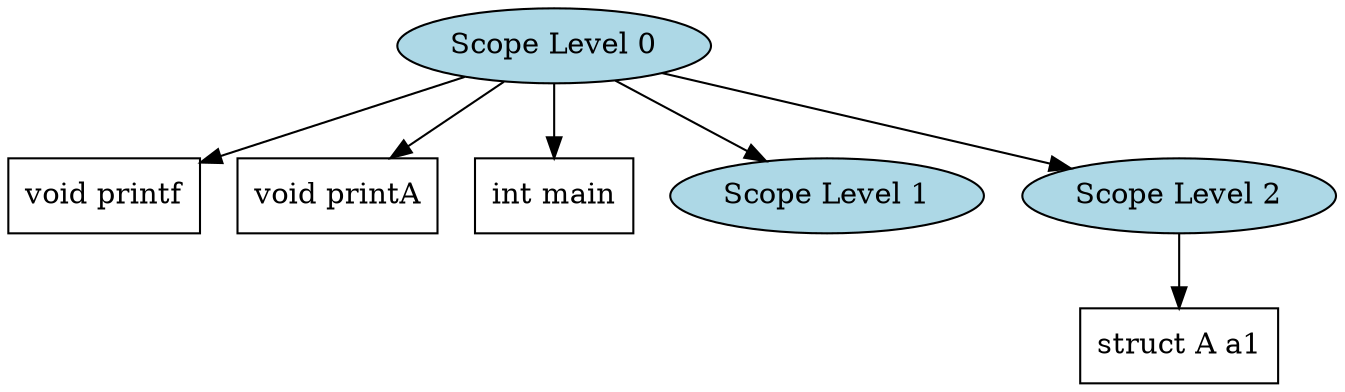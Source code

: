 digraph SymbolTable {
  node1 [label="Scope Level 0", style=filled, fillcolor=lightblue];
  node1 -> node1_printf [color=black];
  node1_printf [label="void printf", shape=box, style=filled, fillcolor=white];
  node1 -> node1_printA [color=black];
  node1_printA [label="void printA", shape=box, style=filled, fillcolor=white];
  node1 -> node1_main [color=black];
  node1_main [label="int main", shape=box, style=filled, fillcolor=white];
  node2 [label="Scope Level 1", style=filled, fillcolor=lightblue];
  node1 -> node2;
  node3 [label="Scope Level 2", style=filled, fillcolor=lightblue];
  node1 -> node3;
  node3 -> node3_a1 [color=black];
  node3_a1 [label="struct A a1", shape=box, style=filled, fillcolor=white];
}
